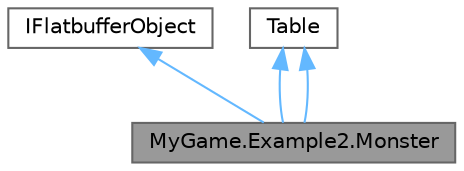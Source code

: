 digraph "MyGame.Example2.Monster"
{
 // LATEX_PDF_SIZE
  bgcolor="transparent";
  edge [fontname=Helvetica,fontsize=10,labelfontname=Helvetica,labelfontsize=10];
  node [fontname=Helvetica,fontsize=10,shape=box,height=0.2,width=0.4];
  Node1 [id="Node000001",label="MyGame.Example2.Monster",height=0.2,width=0.4,color="gray40", fillcolor="grey60", style="filled", fontcolor="black",tooltip=" "];
  Node2 -> Node1 [id="edge4_Node000001_Node000002",dir="back",color="steelblue1",style="solid",tooltip=" "];
  Node2 [id="Node000002",label="IFlatbufferObject",height=0.2,width=0.4,color="gray40", fillcolor="white", style="filled",tooltip=" "];
  Node3 -> Node1 [id="edge5_Node000001_Node000003",dir="back",color="steelblue1",style="solid",tooltip=" "];
  Node3 [id="Node000003",label="Table",height=0.2,width=0.4,color="gray40", fillcolor="white", style="filled",URL="$structGoogle_1_1FlatBuffers_1_1Table.html",tooltip="All tables in the generated code derive from this struct, and add their own accessors."];
  Node3 -> Node1 [id="edge6_Node000001_Node000003",dir="back",color="steelblue1",style="solid",tooltip=" "];
}
